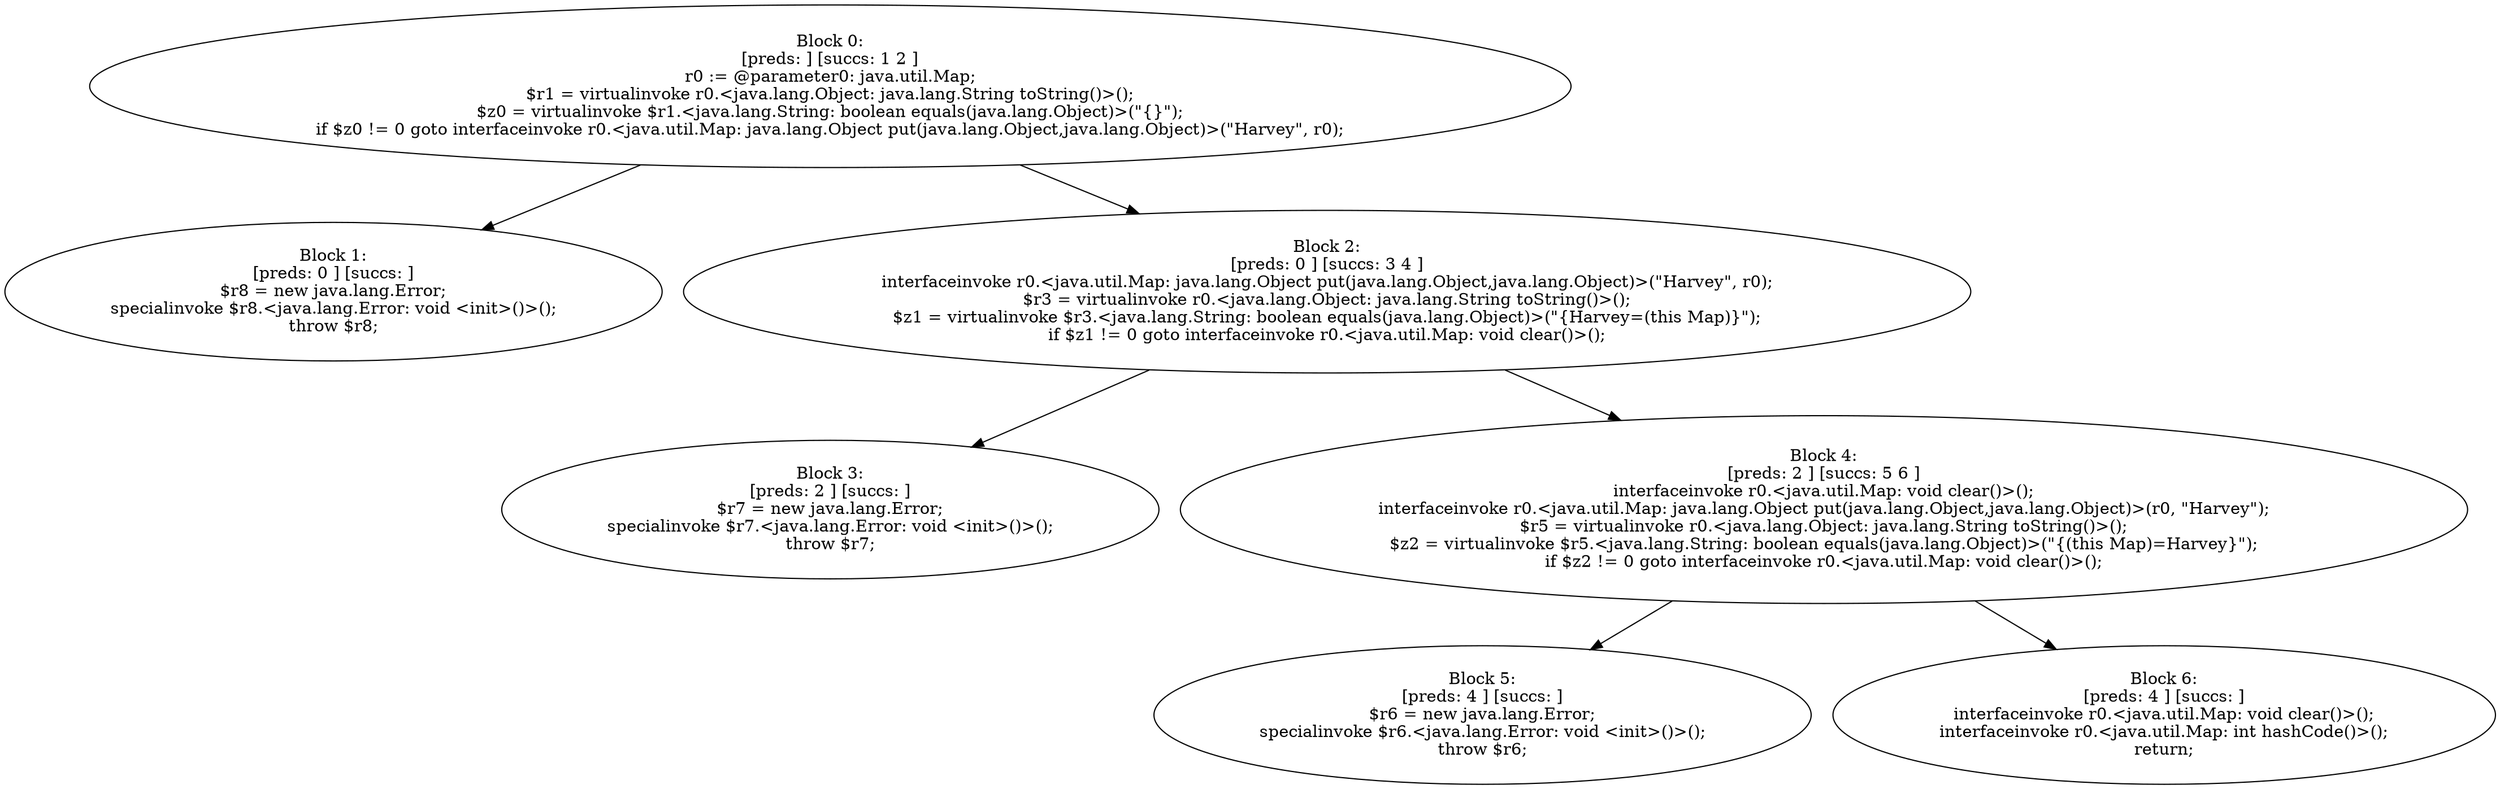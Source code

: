 digraph "unitGraph" {
    "Block 0:
[preds: ] [succs: 1 2 ]
r0 := @parameter0: java.util.Map;
$r1 = virtualinvoke r0.<java.lang.Object: java.lang.String toString()>();
$z0 = virtualinvoke $r1.<java.lang.String: boolean equals(java.lang.Object)>(\"{}\");
if $z0 != 0 goto interfaceinvoke r0.<java.util.Map: java.lang.Object put(java.lang.Object,java.lang.Object)>(\"Harvey\", r0);
"
    "Block 1:
[preds: 0 ] [succs: ]
$r8 = new java.lang.Error;
specialinvoke $r8.<java.lang.Error: void <init>()>();
throw $r8;
"
    "Block 2:
[preds: 0 ] [succs: 3 4 ]
interfaceinvoke r0.<java.util.Map: java.lang.Object put(java.lang.Object,java.lang.Object)>(\"Harvey\", r0);
$r3 = virtualinvoke r0.<java.lang.Object: java.lang.String toString()>();
$z1 = virtualinvoke $r3.<java.lang.String: boolean equals(java.lang.Object)>(\"{Harvey=(this Map)}\");
if $z1 != 0 goto interfaceinvoke r0.<java.util.Map: void clear()>();
"
    "Block 3:
[preds: 2 ] [succs: ]
$r7 = new java.lang.Error;
specialinvoke $r7.<java.lang.Error: void <init>()>();
throw $r7;
"
    "Block 4:
[preds: 2 ] [succs: 5 6 ]
interfaceinvoke r0.<java.util.Map: void clear()>();
interfaceinvoke r0.<java.util.Map: java.lang.Object put(java.lang.Object,java.lang.Object)>(r0, \"Harvey\");
$r5 = virtualinvoke r0.<java.lang.Object: java.lang.String toString()>();
$z2 = virtualinvoke $r5.<java.lang.String: boolean equals(java.lang.Object)>(\"{(this Map)=Harvey}\");
if $z2 != 0 goto interfaceinvoke r0.<java.util.Map: void clear()>();
"
    "Block 5:
[preds: 4 ] [succs: ]
$r6 = new java.lang.Error;
specialinvoke $r6.<java.lang.Error: void <init>()>();
throw $r6;
"
    "Block 6:
[preds: 4 ] [succs: ]
interfaceinvoke r0.<java.util.Map: void clear()>();
interfaceinvoke r0.<java.util.Map: int hashCode()>();
return;
"
    "Block 0:
[preds: ] [succs: 1 2 ]
r0 := @parameter0: java.util.Map;
$r1 = virtualinvoke r0.<java.lang.Object: java.lang.String toString()>();
$z0 = virtualinvoke $r1.<java.lang.String: boolean equals(java.lang.Object)>(\"{}\");
if $z0 != 0 goto interfaceinvoke r0.<java.util.Map: java.lang.Object put(java.lang.Object,java.lang.Object)>(\"Harvey\", r0);
"->"Block 1:
[preds: 0 ] [succs: ]
$r8 = new java.lang.Error;
specialinvoke $r8.<java.lang.Error: void <init>()>();
throw $r8;
";
    "Block 0:
[preds: ] [succs: 1 2 ]
r0 := @parameter0: java.util.Map;
$r1 = virtualinvoke r0.<java.lang.Object: java.lang.String toString()>();
$z0 = virtualinvoke $r1.<java.lang.String: boolean equals(java.lang.Object)>(\"{}\");
if $z0 != 0 goto interfaceinvoke r0.<java.util.Map: java.lang.Object put(java.lang.Object,java.lang.Object)>(\"Harvey\", r0);
"->"Block 2:
[preds: 0 ] [succs: 3 4 ]
interfaceinvoke r0.<java.util.Map: java.lang.Object put(java.lang.Object,java.lang.Object)>(\"Harvey\", r0);
$r3 = virtualinvoke r0.<java.lang.Object: java.lang.String toString()>();
$z1 = virtualinvoke $r3.<java.lang.String: boolean equals(java.lang.Object)>(\"{Harvey=(this Map)}\");
if $z1 != 0 goto interfaceinvoke r0.<java.util.Map: void clear()>();
";
    "Block 2:
[preds: 0 ] [succs: 3 4 ]
interfaceinvoke r0.<java.util.Map: java.lang.Object put(java.lang.Object,java.lang.Object)>(\"Harvey\", r0);
$r3 = virtualinvoke r0.<java.lang.Object: java.lang.String toString()>();
$z1 = virtualinvoke $r3.<java.lang.String: boolean equals(java.lang.Object)>(\"{Harvey=(this Map)}\");
if $z1 != 0 goto interfaceinvoke r0.<java.util.Map: void clear()>();
"->"Block 3:
[preds: 2 ] [succs: ]
$r7 = new java.lang.Error;
specialinvoke $r7.<java.lang.Error: void <init>()>();
throw $r7;
";
    "Block 2:
[preds: 0 ] [succs: 3 4 ]
interfaceinvoke r0.<java.util.Map: java.lang.Object put(java.lang.Object,java.lang.Object)>(\"Harvey\", r0);
$r3 = virtualinvoke r0.<java.lang.Object: java.lang.String toString()>();
$z1 = virtualinvoke $r3.<java.lang.String: boolean equals(java.lang.Object)>(\"{Harvey=(this Map)}\");
if $z1 != 0 goto interfaceinvoke r0.<java.util.Map: void clear()>();
"->"Block 4:
[preds: 2 ] [succs: 5 6 ]
interfaceinvoke r0.<java.util.Map: void clear()>();
interfaceinvoke r0.<java.util.Map: java.lang.Object put(java.lang.Object,java.lang.Object)>(r0, \"Harvey\");
$r5 = virtualinvoke r0.<java.lang.Object: java.lang.String toString()>();
$z2 = virtualinvoke $r5.<java.lang.String: boolean equals(java.lang.Object)>(\"{(this Map)=Harvey}\");
if $z2 != 0 goto interfaceinvoke r0.<java.util.Map: void clear()>();
";
    "Block 4:
[preds: 2 ] [succs: 5 6 ]
interfaceinvoke r0.<java.util.Map: void clear()>();
interfaceinvoke r0.<java.util.Map: java.lang.Object put(java.lang.Object,java.lang.Object)>(r0, \"Harvey\");
$r5 = virtualinvoke r0.<java.lang.Object: java.lang.String toString()>();
$z2 = virtualinvoke $r5.<java.lang.String: boolean equals(java.lang.Object)>(\"{(this Map)=Harvey}\");
if $z2 != 0 goto interfaceinvoke r0.<java.util.Map: void clear()>();
"->"Block 5:
[preds: 4 ] [succs: ]
$r6 = new java.lang.Error;
specialinvoke $r6.<java.lang.Error: void <init>()>();
throw $r6;
";
    "Block 4:
[preds: 2 ] [succs: 5 6 ]
interfaceinvoke r0.<java.util.Map: void clear()>();
interfaceinvoke r0.<java.util.Map: java.lang.Object put(java.lang.Object,java.lang.Object)>(r0, \"Harvey\");
$r5 = virtualinvoke r0.<java.lang.Object: java.lang.String toString()>();
$z2 = virtualinvoke $r5.<java.lang.String: boolean equals(java.lang.Object)>(\"{(this Map)=Harvey}\");
if $z2 != 0 goto interfaceinvoke r0.<java.util.Map: void clear()>();
"->"Block 6:
[preds: 4 ] [succs: ]
interfaceinvoke r0.<java.util.Map: void clear()>();
interfaceinvoke r0.<java.util.Map: int hashCode()>();
return;
";
}
